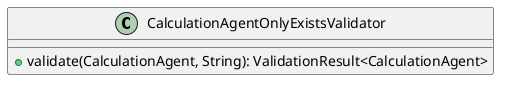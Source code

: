 @startuml

    class CalculationAgentOnlyExistsValidator [[CalculationAgentOnlyExistsValidator.html]] {
        +validate(CalculationAgent, String): ValidationResult<CalculationAgent>
    }

@enduml
